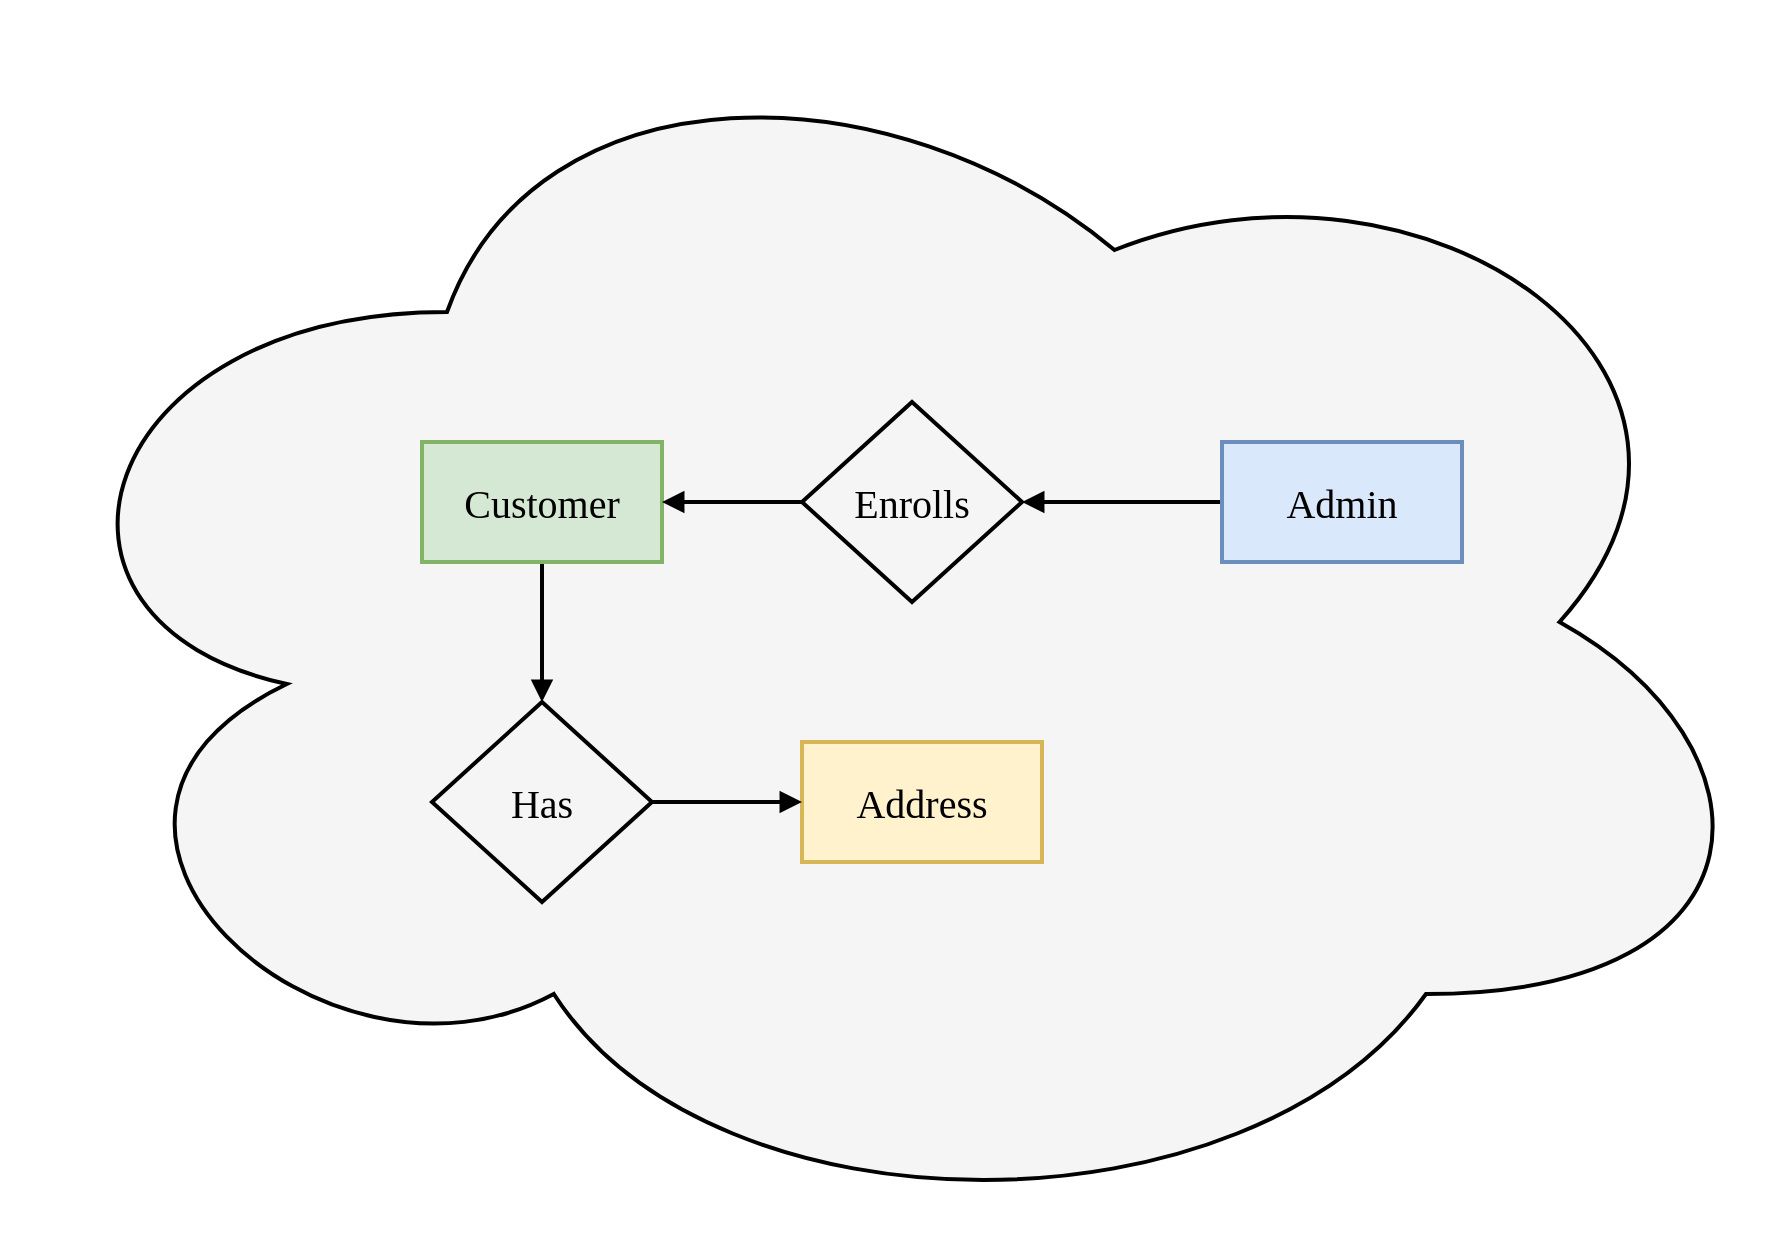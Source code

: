 <mxfile>
    <diagram id="R2lEEEUBdFMjLlhIrx00" name="Page-1">
        <mxGraphModel dx="1236" dy="1213" grid="1" gridSize="10" guides="1" tooltips="1" connect="1" arrows="1" fold="1" page="1" pageScale="1" pageWidth="850" pageHeight="1100" math="0" shadow="0" extFonts="Permanent Marker^https://fonts.googleapis.com/css?family=Permanent+Marker">
            <root>
                <mxCell id="0"/>
                <mxCell id="1" parent="0"/>
                <mxCell id="87" value="" style="ellipse;shape=cloud;whiteSpace=wrap;html=1;fillColor=#f5f5f5;fontColor=#CC0066;strokeColor=#000000;strokeWidth=2;labelPosition=center;verticalLabelPosition=top;align=center;verticalAlign=bottom;fontSize=20;" parent="1" vertex="1">
                    <mxGeometry x="260" y="10" width="890" height="620" as="geometry"/>
                </mxCell>
                <mxCell id="120" style="edgeStyle=none;html=1;exitX=0.5;exitY=1;exitDx=0;exitDy=0;entryX=0.5;entryY=0;entryDx=0;entryDy=0;strokeWidth=2;endArrow=block;endFill=1;" edge="1" parent="1" source="114" target="118">
                    <mxGeometry relative="1" as="geometry"/>
                </mxCell>
                <mxCell id="114" value="Customer" style="rounded=0;whiteSpace=wrap;html=1;labelBackgroundColor=none;labelBorderColor=none;spacing=0;fontSize=20;fillColor=#d5e8d4;strokeColor=#82b366;sketch=0;glass=0;fontFamily=Verdana;strokeWidth=2;" vertex="1" parent="1">
                    <mxGeometry x="470" y="230" width="120" height="60" as="geometry"/>
                </mxCell>
                <mxCell id="115" value="Address" style="rounded=0;whiteSpace=wrap;html=1;labelBackgroundColor=none;labelBorderColor=none;spacing=0;fontSize=20;fillColor=#fff2cc;strokeColor=#d6b656;sketch=0;glass=0;fontFamily=Verdana;strokeWidth=2;" vertex="1" parent="1">
                    <mxGeometry x="660" y="380" width="120" height="60" as="geometry"/>
                </mxCell>
                <mxCell id="119" style="edgeStyle=none;html=1;exitX=0;exitY=0.5;exitDx=0;exitDy=0;entryX=1;entryY=0.5;entryDx=0;entryDy=0;strokeWidth=2;endArrow=block;endFill=1;" edge="1" parent="1" source="116" target="117">
                    <mxGeometry relative="1" as="geometry"/>
                </mxCell>
                <mxCell id="116" value="Admin" style="rounded=0;whiteSpace=wrap;html=1;labelBackgroundColor=none;labelBorderColor=none;spacing=0;fontSize=20;fillColor=#dae8fc;strokeColor=#6c8ebf;sketch=0;glass=0;fontFamily=Verdana;strokeWidth=2;" vertex="1" parent="1">
                    <mxGeometry x="870" y="230" width="120" height="60" as="geometry"/>
                </mxCell>
                <mxCell id="122" style="edgeStyle=none;html=1;exitX=0;exitY=0.5;exitDx=0;exitDy=0;entryX=1;entryY=0.5;entryDx=0;entryDy=0;strokeWidth=2;endArrow=block;endFill=1;" edge="1" parent="1" source="117" target="114">
                    <mxGeometry relative="1" as="geometry"/>
                </mxCell>
                <mxCell id="117" value="Enrolls" style="rhombus;whiteSpace=wrap;html=1;fontSize=20;fillColor=none;strokeWidth=2;strokeColor=#000000;fontFamily=Verdana;" vertex="1" parent="1">
                    <mxGeometry x="660" y="210" width="110" height="100" as="geometry"/>
                </mxCell>
                <mxCell id="121" style="edgeStyle=none;html=1;exitX=1;exitY=0.5;exitDx=0;exitDy=0;strokeWidth=2;endArrow=block;endFill=1;" edge="1" parent="1" source="118" target="115">
                    <mxGeometry relative="1" as="geometry"/>
                </mxCell>
                <mxCell id="118" value="Has" style="rhombus;whiteSpace=wrap;html=1;fontSize=20;fillColor=none;strokeWidth=2;strokeColor=#000000;fontFamily=Verdana;" vertex="1" parent="1">
                    <mxGeometry x="475" y="360" width="110" height="100" as="geometry"/>
                </mxCell>
            </root>
        </mxGraphModel>
    </diagram>
</mxfile>